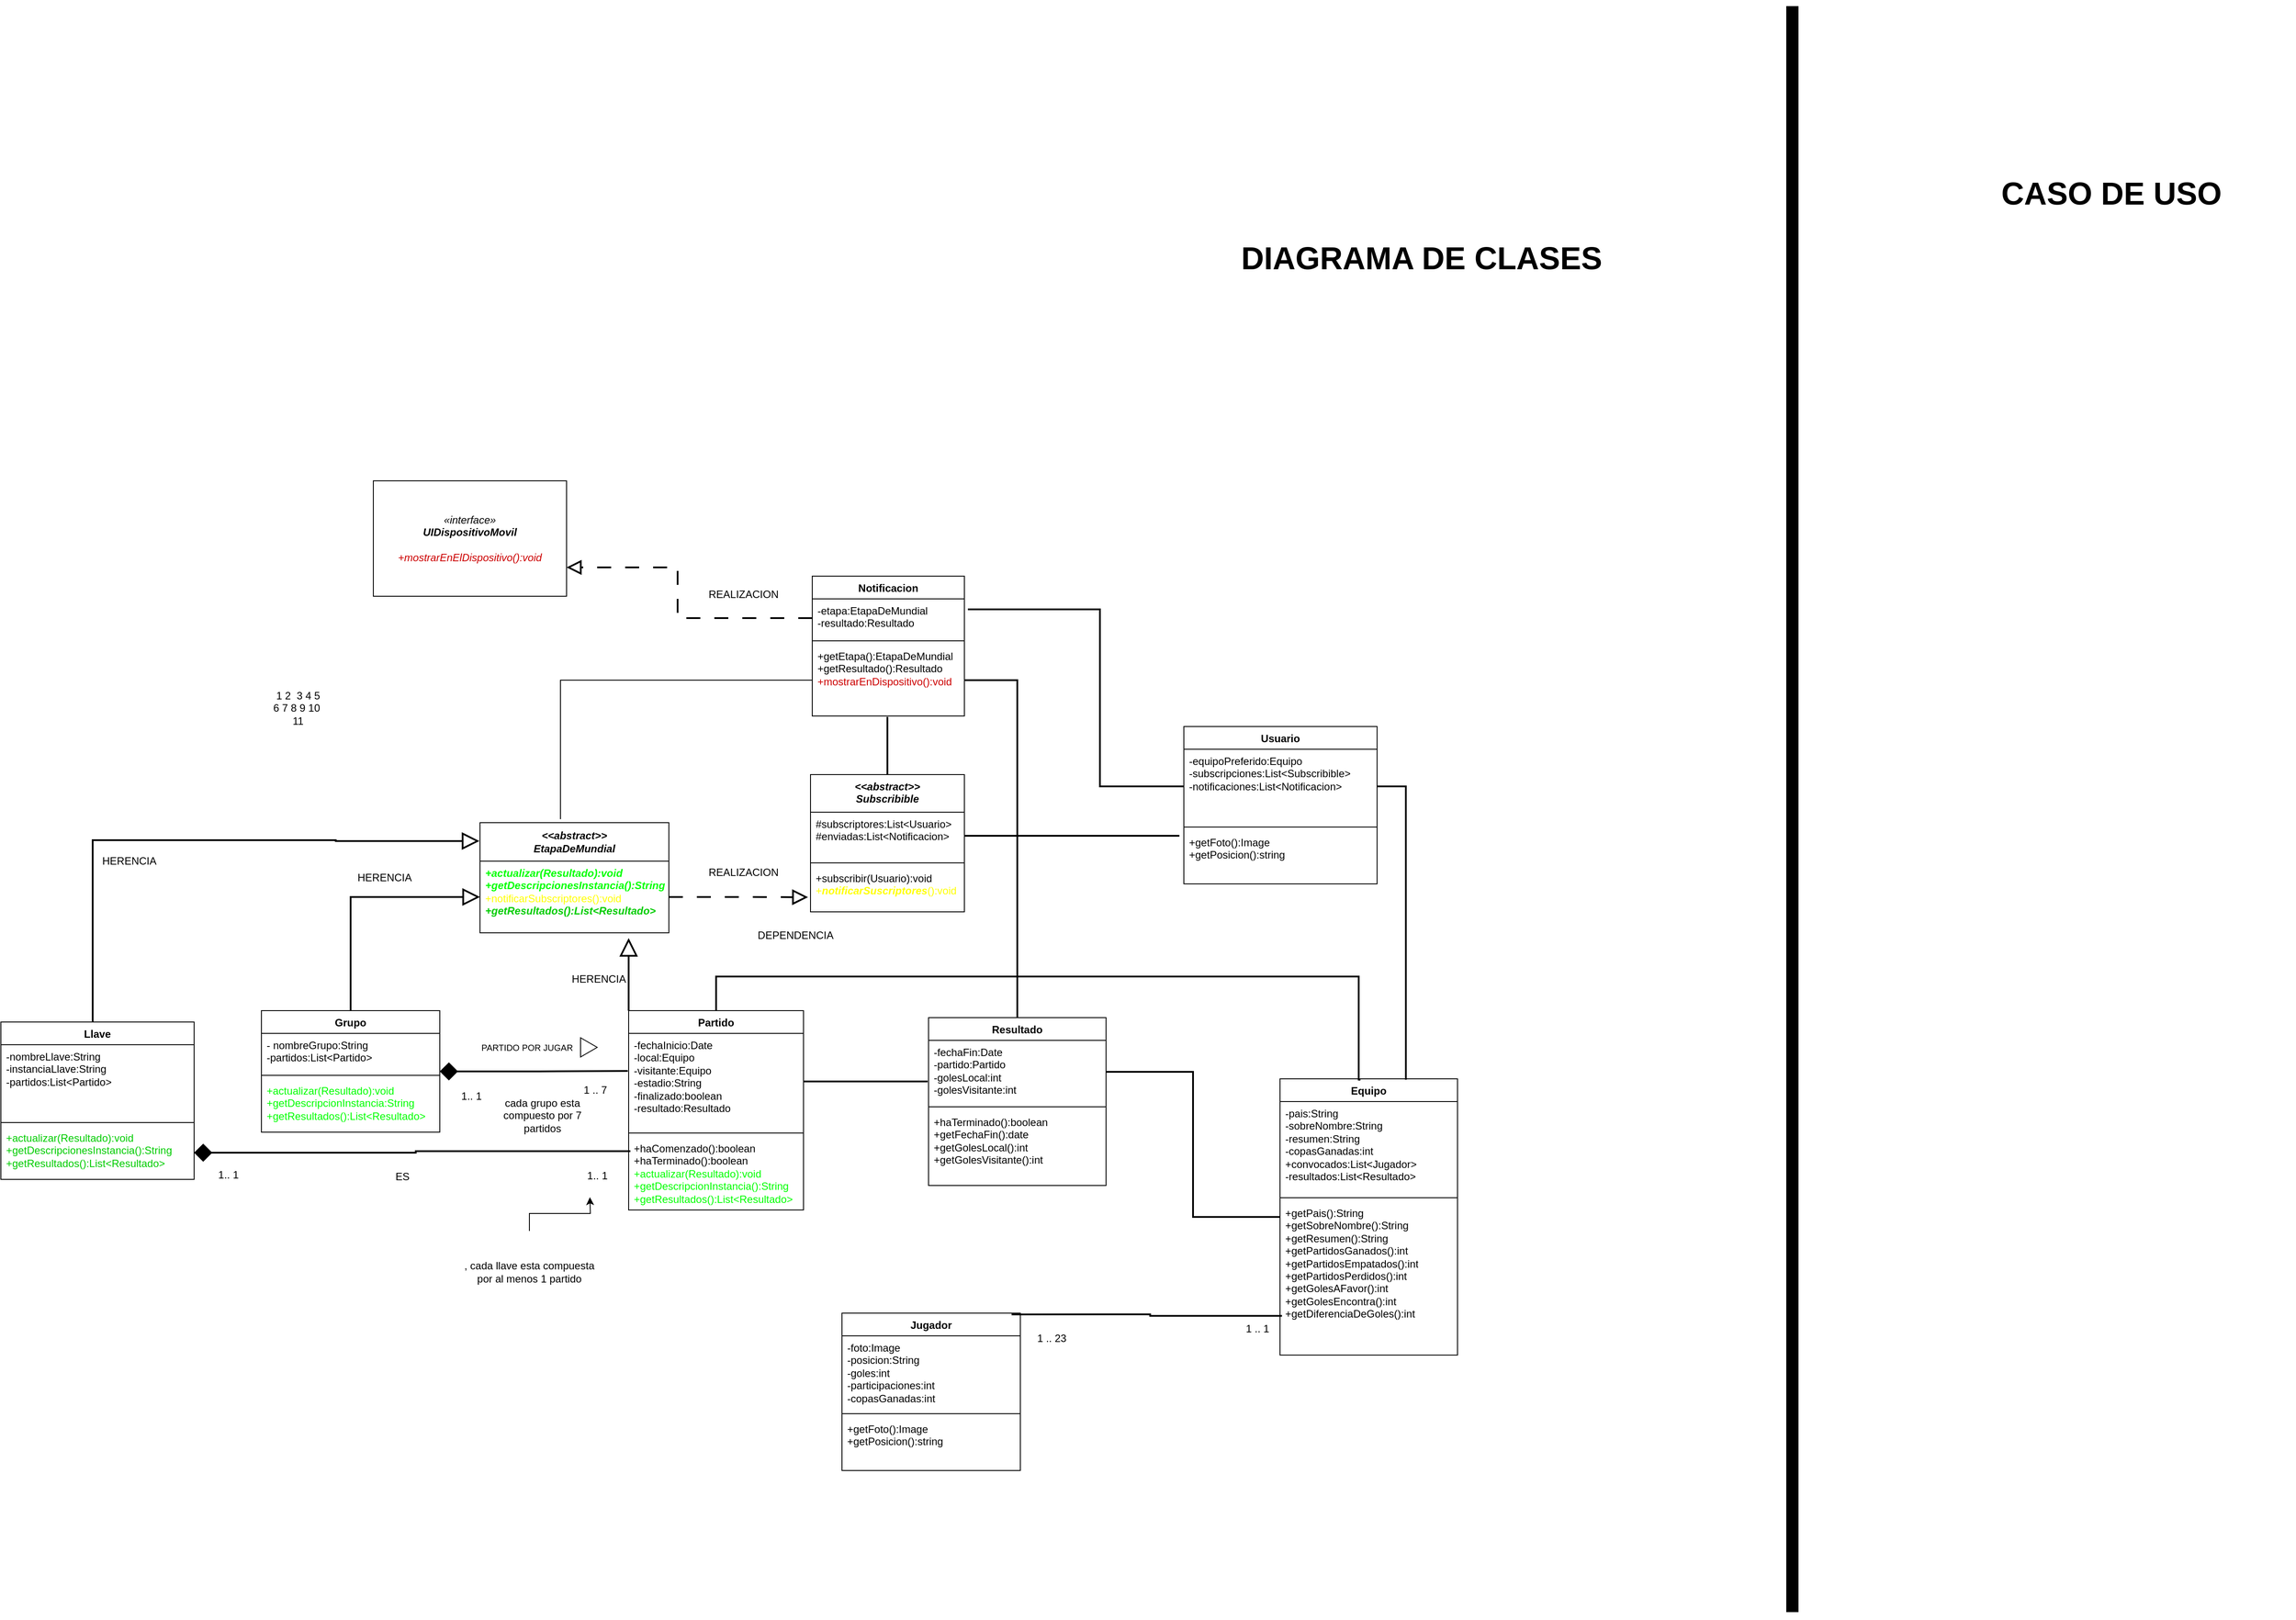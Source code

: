 <mxfile version="24.4.8" type="device">
  <diagram name="Página-1" id="Wuj_5LUhuQJWWhqGBDfL">
    <mxGraphModel dx="5919" dy="3279" grid="0" gridSize="10" guides="1" tooltips="1" connect="1" arrows="1" fold="1" page="1" pageScale="1" pageWidth="827" pageHeight="1169" math="0" shadow="0">
      <root>
        <mxCell id="0" />
        <mxCell id="1" parent="0" />
        <mxCell id="ITtJnmd2Fbd7r9fcGAtI-1" value="&lt;b&gt;&lt;font style=&quot;font-size: 36px;&quot;&gt;CASO DE USO&lt;/font&gt;&lt;/b&gt;" style="text;html=1;align=center;verticalAlign=middle;whiteSpace=wrap;rounded=0;" vertex="1" parent="1">
          <mxGeometry x="-244" y="-857" width="420" height="40" as="geometry" />
        </mxCell>
        <mxCell id="ITtJnmd2Fbd7r9fcGAtI-100" style="edgeStyle=orthogonalEdgeStyle;rounded=0;orthogonalLoop=1;jettySize=auto;html=1;entryX=0;entryY=0.5;entryDx=0;entryDy=0;endArrow=block;endFill=0;endSize=15;strokeWidth=2;" edge="1" parent="1" source="ITtJnmd2Fbd7r9fcGAtI-5" target="ITtJnmd2Fbd7r9fcGAtI-43">
          <mxGeometry relative="1" as="geometry" />
        </mxCell>
        <mxCell id="ITtJnmd2Fbd7r9fcGAtI-5" value="Grupo" style="swimlane;fontStyle=1;align=center;verticalAlign=top;childLayout=stackLayout;horizontal=1;startSize=26;horizontalStack=0;resizeParent=1;resizeParentMax=0;resizeLast=0;collapsible=1;marginBottom=0;whiteSpace=wrap;html=1;" vertex="1" parent="1">
          <mxGeometry x="-2150" y="98" width="204" height="139" as="geometry" />
        </mxCell>
        <mxCell id="ITtJnmd2Fbd7r9fcGAtI-6" value="- nombreGrupo:String&lt;div&gt;-partidos:List&amp;lt;Partido&amp;gt;&lt;/div&gt;" style="text;strokeColor=none;fillColor=none;align=left;verticalAlign=top;spacingLeft=4;spacingRight=4;overflow=hidden;rotatable=0;points=[[0,0.5],[1,0.5]];portConstraint=eastwest;whiteSpace=wrap;html=1;" vertex="1" parent="ITtJnmd2Fbd7r9fcGAtI-5">
          <mxGeometry y="26" width="204" height="44" as="geometry" />
        </mxCell>
        <mxCell id="ITtJnmd2Fbd7r9fcGAtI-7" value="" style="line;strokeWidth=1;fillColor=none;align=left;verticalAlign=middle;spacingTop=-1;spacingLeft=3;spacingRight=3;rotatable=0;labelPosition=right;points=[];portConstraint=eastwest;strokeColor=inherit;" vertex="1" parent="ITtJnmd2Fbd7r9fcGAtI-5">
          <mxGeometry y="70" width="204" height="8" as="geometry" />
        </mxCell>
        <mxCell id="ITtJnmd2Fbd7r9fcGAtI-8" value="&lt;font color=&quot;#00ff00&quot;&gt;+actualizar(Resultado):void&lt;/font&gt;&lt;div&gt;&lt;font color=&quot;#00ff00&quot;&gt;+getDescripcionInstancia:String&lt;/font&gt;&lt;/div&gt;&lt;div&gt;&lt;font color=&quot;#00ff00&quot;&gt;+getResultados():List&amp;lt;Resultado&amp;gt;&lt;/font&gt;&lt;/div&gt;" style="text;strokeColor=none;fillColor=none;align=left;verticalAlign=top;spacingLeft=4;spacingRight=4;overflow=hidden;rotatable=0;points=[[0,0.5],[1,0.5]];portConstraint=eastwest;whiteSpace=wrap;html=1;" vertex="1" parent="ITtJnmd2Fbd7r9fcGAtI-5">
          <mxGeometry y="78" width="204" height="61" as="geometry" />
        </mxCell>
        <mxCell id="ITtJnmd2Fbd7r9fcGAtI-9" value="Resultado" style="swimlane;fontStyle=1;align=center;verticalAlign=top;childLayout=stackLayout;horizontal=1;startSize=26;horizontalStack=0;resizeParent=1;resizeParentMax=0;resizeLast=0;collapsible=1;marginBottom=0;whiteSpace=wrap;html=1;" vertex="1" parent="1">
          <mxGeometry x="-1387" y="106" width="203" height="192" as="geometry" />
        </mxCell>
        <mxCell id="ITtJnmd2Fbd7r9fcGAtI-10" value="-fechaFin:Date&lt;div&gt;-partido:Partido&lt;/div&gt;&lt;div&gt;-golesLocal:int&lt;/div&gt;&lt;div&gt;-golesVisitante:int&lt;/div&gt;" style="text;strokeColor=none;fillColor=none;align=left;verticalAlign=top;spacingLeft=4;spacingRight=4;overflow=hidden;rotatable=0;points=[[0,0.5],[1,0.5]];portConstraint=eastwest;whiteSpace=wrap;html=1;" vertex="1" parent="ITtJnmd2Fbd7r9fcGAtI-9">
          <mxGeometry y="26" width="203" height="72" as="geometry" />
        </mxCell>
        <mxCell id="ITtJnmd2Fbd7r9fcGAtI-11" value="" style="line;strokeWidth=1;fillColor=none;align=left;verticalAlign=middle;spacingTop=-1;spacingLeft=3;spacingRight=3;rotatable=0;labelPosition=right;points=[];portConstraint=eastwest;strokeColor=inherit;" vertex="1" parent="ITtJnmd2Fbd7r9fcGAtI-9">
          <mxGeometry y="98" width="203" height="8" as="geometry" />
        </mxCell>
        <mxCell id="ITtJnmd2Fbd7r9fcGAtI-12" value="+haTerminado():boolean&lt;div&gt;+getFechaFin():date&lt;/div&gt;&lt;div&gt;+getGolesLocal():int&lt;/div&gt;&lt;div&gt;+getGolesVisitante():int&lt;/div&gt;" style="text;strokeColor=none;fillColor=none;align=left;verticalAlign=top;spacingLeft=4;spacingRight=4;overflow=hidden;rotatable=0;points=[[0,0.5],[1,0.5]];portConstraint=eastwest;whiteSpace=wrap;html=1;" vertex="1" parent="ITtJnmd2Fbd7r9fcGAtI-9">
          <mxGeometry y="106" width="203" height="86" as="geometry" />
        </mxCell>
        <mxCell id="ITtJnmd2Fbd7r9fcGAtI-13" value="Equipo" style="swimlane;fontStyle=1;align=center;verticalAlign=top;childLayout=stackLayout;horizontal=1;startSize=26;horizontalStack=0;resizeParent=1;resizeParentMax=0;resizeLast=0;collapsible=1;marginBottom=0;whiteSpace=wrap;html=1;" vertex="1" parent="1">
          <mxGeometry x="-985" y="176" width="203" height="316" as="geometry" />
        </mxCell>
        <mxCell id="ITtJnmd2Fbd7r9fcGAtI-14" value="-pais:String&lt;div&gt;-sobreNombre:String&lt;/div&gt;&lt;div&gt;-resumen:String&lt;/div&gt;&lt;div&gt;-copasGanadas:int&lt;/div&gt;&lt;div&gt;+convocados:List&amp;lt;Jugador&amp;gt;&lt;/div&gt;&lt;div&gt;-resultados:List&amp;lt;Resultado&amp;gt;&lt;/div&gt;" style="text;strokeColor=none;fillColor=none;align=left;verticalAlign=top;spacingLeft=4;spacingRight=4;overflow=hidden;rotatable=0;points=[[0,0.5],[1,0.5]];portConstraint=eastwest;whiteSpace=wrap;html=1;" vertex="1" parent="ITtJnmd2Fbd7r9fcGAtI-13">
          <mxGeometry y="26" width="203" height="106" as="geometry" />
        </mxCell>
        <mxCell id="ITtJnmd2Fbd7r9fcGAtI-15" value="" style="line;strokeWidth=1;fillColor=none;align=left;verticalAlign=middle;spacingTop=-1;spacingLeft=3;spacingRight=3;rotatable=0;labelPosition=right;points=[];portConstraint=eastwest;strokeColor=inherit;" vertex="1" parent="ITtJnmd2Fbd7r9fcGAtI-13">
          <mxGeometry y="132" width="203" height="8" as="geometry" />
        </mxCell>
        <mxCell id="ITtJnmd2Fbd7r9fcGAtI-16" value="+getPais():String&lt;div&gt;+getSobreNombre&lt;span style=&quot;background-color: initial;&quot;&gt;():String&lt;/span&gt;&lt;/div&gt;&lt;div&gt;&lt;span style=&quot;background-color: initial;&quot;&gt;+getResumen&lt;/span&gt;&lt;span style=&quot;background-color: initial;&quot;&gt;():String&lt;/span&gt;&lt;/div&gt;&lt;div&gt;&lt;span style=&quot;background-color: initial;&quot;&gt;+getPartidosGanados&lt;/span&gt;&lt;span style=&quot;background-color: initial;&quot;&gt;()&lt;/span&gt;&lt;span style=&quot;background-color: initial;&quot;&gt;:int&lt;/span&gt;&lt;/div&gt;&lt;div&gt;+getPartidosEmpatados&lt;span style=&quot;background-color: initial;&quot;&gt;():int&lt;/span&gt;&lt;/div&gt;&lt;div&gt;&lt;span style=&quot;background-color: initial;&quot;&gt;+getPartidosPerdidos&lt;/span&gt;&lt;span style=&quot;background-color: initial;&quot;&gt;():int&lt;/span&gt;&lt;/div&gt;&lt;div&gt;&lt;span style=&quot;background-color: initial;&quot;&gt;+getGolesAFavor():int&lt;/span&gt;&lt;/div&gt;&lt;div&gt;&lt;span style=&quot;background-color: initial;&quot;&gt;+getGolesEncontra():int&lt;/span&gt;&lt;/div&gt;&lt;div&gt;&lt;span style=&quot;background-color: initial;&quot;&gt;+getDiferenciaDeGoles():int&lt;/span&gt;&lt;/div&gt;" style="text;strokeColor=none;fillColor=none;align=left;verticalAlign=top;spacingLeft=4;spacingRight=4;overflow=hidden;rotatable=0;points=[[0,0.5],[1,0.5]];portConstraint=eastwest;whiteSpace=wrap;html=1;" vertex="1" parent="ITtJnmd2Fbd7r9fcGAtI-13">
          <mxGeometry y="140" width="203" height="176" as="geometry" />
        </mxCell>
        <mxCell id="ITtJnmd2Fbd7r9fcGAtI-17" value="Jugador" style="swimlane;fontStyle=1;align=center;verticalAlign=top;childLayout=stackLayout;horizontal=1;startSize=26;horizontalStack=0;resizeParent=1;resizeParentMax=0;resizeLast=0;collapsible=1;marginBottom=0;whiteSpace=wrap;html=1;" vertex="1" parent="1">
          <mxGeometry x="-1486" y="444" width="204" height="180" as="geometry" />
        </mxCell>
        <mxCell id="ITtJnmd2Fbd7r9fcGAtI-18" value="-foto:Image&lt;div&gt;-posicion:String&lt;/div&gt;&lt;div&gt;-goles:int&lt;/div&gt;&lt;div&gt;-participaciones:int&lt;/div&gt;&lt;div&gt;-copasGanadas:int&lt;/div&gt;" style="text;strokeColor=none;fillColor=none;align=left;verticalAlign=top;spacingLeft=4;spacingRight=4;overflow=hidden;rotatable=0;points=[[0,0.5],[1,0.5]];portConstraint=eastwest;whiteSpace=wrap;html=1;" vertex="1" parent="ITtJnmd2Fbd7r9fcGAtI-17">
          <mxGeometry y="26" width="204" height="85" as="geometry" />
        </mxCell>
        <mxCell id="ITtJnmd2Fbd7r9fcGAtI-19" value="" style="line;strokeWidth=1;fillColor=none;align=left;verticalAlign=middle;spacingTop=-1;spacingLeft=3;spacingRight=3;rotatable=0;labelPosition=right;points=[];portConstraint=eastwest;strokeColor=inherit;" vertex="1" parent="ITtJnmd2Fbd7r9fcGAtI-17">
          <mxGeometry y="111" width="204" height="8" as="geometry" />
        </mxCell>
        <mxCell id="ITtJnmd2Fbd7r9fcGAtI-20" value="+getFoto():Image&lt;div&gt;+getPosicion():string&lt;/div&gt;" style="text;strokeColor=none;fillColor=none;align=left;verticalAlign=top;spacingLeft=4;spacingRight=4;overflow=hidden;rotatable=0;points=[[0,0.5],[1,0.5]];portConstraint=eastwest;whiteSpace=wrap;html=1;" vertex="1" parent="ITtJnmd2Fbd7r9fcGAtI-17">
          <mxGeometry y="119" width="204" height="61" as="geometry" />
        </mxCell>
        <mxCell id="ITtJnmd2Fbd7r9fcGAtI-89" style="edgeStyle=orthogonalEdgeStyle;rounded=0;orthogonalLoop=1;jettySize=auto;html=1;entryX=0.453;entryY=0.003;entryDx=0;entryDy=0;entryPerimeter=0;endArrow=none;endFill=0;strokeWidth=2;" edge="1" parent="1" source="ITtJnmd2Fbd7r9fcGAtI-21" target="ITtJnmd2Fbd7r9fcGAtI-13">
          <mxGeometry relative="1" as="geometry">
            <mxPoint x="-895" y="41" as="targetPoint" />
            <Array as="points">
              <mxPoint x="-1630" y="59" />
              <mxPoint x="-895" y="59" />
            </Array>
          </mxGeometry>
        </mxCell>
        <mxCell id="ITtJnmd2Fbd7r9fcGAtI-101" style="edgeStyle=orthogonalEdgeStyle;rounded=0;orthogonalLoop=1;jettySize=auto;html=1;exitX=0;exitY=0;exitDx=0;exitDy=0;endArrow=block;endFill=0;endSize=16;strokeWidth=2;" edge="1" parent="1" source="ITtJnmd2Fbd7r9fcGAtI-21">
          <mxGeometry relative="1" as="geometry">
            <mxPoint x="-1730" y="15" as="targetPoint" />
          </mxGeometry>
        </mxCell>
        <mxCell id="ITtJnmd2Fbd7r9fcGAtI-21" value="Partido" style="swimlane;fontStyle=1;align=center;verticalAlign=top;childLayout=stackLayout;horizontal=1;startSize=26;horizontalStack=0;resizeParent=1;resizeParentMax=0;resizeLast=0;collapsible=1;marginBottom=0;whiteSpace=wrap;html=1;" vertex="1" parent="1">
          <mxGeometry x="-1730" y="98" width="200" height="228" as="geometry" />
        </mxCell>
        <mxCell id="ITtJnmd2Fbd7r9fcGAtI-22" value="-fechaInicio:Date&lt;div&gt;-local:Equipo&lt;/div&gt;&lt;div&gt;-visitante:Equipo&lt;/div&gt;&lt;div&gt;-estadio:String&lt;/div&gt;&lt;div&gt;-finalizado:boolean&lt;/div&gt;&lt;div&gt;-resultado:Resultado&lt;/div&gt;" style="text;strokeColor=none;fillColor=none;align=left;verticalAlign=top;spacingLeft=4;spacingRight=4;overflow=hidden;rotatable=0;points=[[0,0.5],[1,0.5]];portConstraint=eastwest;whiteSpace=wrap;html=1;" vertex="1" parent="ITtJnmd2Fbd7r9fcGAtI-21">
          <mxGeometry y="26" width="200" height="110" as="geometry" />
        </mxCell>
        <mxCell id="ITtJnmd2Fbd7r9fcGAtI-23" value="" style="line;strokeWidth=1;fillColor=none;align=left;verticalAlign=middle;spacingTop=-1;spacingLeft=3;spacingRight=3;rotatable=0;labelPosition=right;points=[];portConstraint=eastwest;strokeColor=inherit;" vertex="1" parent="ITtJnmd2Fbd7r9fcGAtI-21">
          <mxGeometry y="136" width="200" height="8" as="geometry" />
        </mxCell>
        <mxCell id="ITtJnmd2Fbd7r9fcGAtI-24" value="+haComenzado():boolean&lt;div&gt;+haTerminado():boolean&lt;/div&gt;&lt;div&gt;&lt;font color=&quot;#00ff00&quot;&gt;+actualizar(Resultado):void&lt;/font&gt;&lt;/div&gt;&lt;div&gt;&lt;font color=&quot;#00ff00&quot;&gt;+getDescripcionInstancia():String&lt;/font&gt;&lt;/div&gt;&lt;div&gt;&lt;font color=&quot;#00ff00&quot;&gt;+getResultados():List&amp;lt;Resultado&amp;gt;&lt;/font&gt;&lt;/div&gt;" style="text;strokeColor=none;fillColor=none;align=left;verticalAlign=top;spacingLeft=4;spacingRight=4;overflow=hidden;rotatable=0;points=[[0,0.5],[1,0.5]];portConstraint=eastwest;whiteSpace=wrap;html=1;" vertex="1" parent="ITtJnmd2Fbd7r9fcGAtI-21">
          <mxGeometry y="144" width="200" height="84" as="geometry" />
        </mxCell>
        <mxCell id="ITtJnmd2Fbd7r9fcGAtI-25" value="Usuario" style="swimlane;fontStyle=1;align=center;verticalAlign=top;childLayout=stackLayout;horizontal=1;startSize=26;horizontalStack=0;resizeParent=1;resizeParentMax=0;resizeLast=0;collapsible=1;marginBottom=0;whiteSpace=wrap;html=1;" vertex="1" parent="1">
          <mxGeometry x="-1095" y="-227" width="221" height="180" as="geometry" />
        </mxCell>
        <mxCell id="ITtJnmd2Fbd7r9fcGAtI-26" value="-equipoPreferido:Equipo&lt;div&gt;-subscripciones:List&amp;lt;Subscribible&amp;gt;&lt;/div&gt;&lt;div&gt;-notificaciones:List&amp;lt;Notificacion&amp;gt;&lt;/div&gt;" style="text;strokeColor=none;fillColor=none;align=left;verticalAlign=top;spacingLeft=4;spacingRight=4;overflow=hidden;rotatable=0;points=[[0,0.5],[1,0.5]];portConstraint=eastwest;whiteSpace=wrap;html=1;" vertex="1" parent="ITtJnmd2Fbd7r9fcGAtI-25">
          <mxGeometry y="26" width="221" height="85" as="geometry" />
        </mxCell>
        <mxCell id="ITtJnmd2Fbd7r9fcGAtI-27" value="" style="line;strokeWidth=1;fillColor=none;align=left;verticalAlign=middle;spacingTop=-1;spacingLeft=3;spacingRight=3;rotatable=0;labelPosition=right;points=[];portConstraint=eastwest;strokeColor=inherit;" vertex="1" parent="ITtJnmd2Fbd7r9fcGAtI-25">
          <mxGeometry y="111" width="221" height="8" as="geometry" />
        </mxCell>
        <mxCell id="ITtJnmd2Fbd7r9fcGAtI-28" value="+getFoto():Image&lt;div&gt;+getPosicion():string&lt;/div&gt;" style="text;strokeColor=none;fillColor=none;align=left;verticalAlign=top;spacingLeft=4;spacingRight=4;overflow=hidden;rotatable=0;points=[[0,0.5],[1,0.5]];portConstraint=eastwest;whiteSpace=wrap;html=1;" vertex="1" parent="ITtJnmd2Fbd7r9fcGAtI-25">
          <mxGeometry y="119" width="221" height="61" as="geometry" />
        </mxCell>
        <mxCell id="ITtJnmd2Fbd7r9fcGAtI-29" value="Notificacion" style="swimlane;fontStyle=1;align=center;verticalAlign=top;childLayout=stackLayout;horizontal=1;startSize=26;horizontalStack=0;resizeParent=1;resizeParentMax=0;resizeLast=0;collapsible=1;marginBottom=0;whiteSpace=wrap;html=1;" vertex="1" parent="1">
          <mxGeometry x="-1520" y="-399" width="174" height="160" as="geometry" />
        </mxCell>
        <mxCell id="ITtJnmd2Fbd7r9fcGAtI-30" value="-etapa:EtapaDeMundial&lt;div&gt;-resultado:Resultado&lt;/div&gt;" style="text;strokeColor=none;fillColor=none;align=left;verticalAlign=top;spacingLeft=4;spacingRight=4;overflow=hidden;rotatable=0;points=[[0,0.5],[1,0.5]];portConstraint=eastwest;whiteSpace=wrap;html=1;" vertex="1" parent="ITtJnmd2Fbd7r9fcGAtI-29">
          <mxGeometry y="26" width="174" height="44" as="geometry" />
        </mxCell>
        <mxCell id="ITtJnmd2Fbd7r9fcGAtI-31" value="" style="line;strokeWidth=1;fillColor=none;align=left;verticalAlign=middle;spacingTop=-1;spacingLeft=3;spacingRight=3;rotatable=0;labelPosition=right;points=[];portConstraint=eastwest;strokeColor=inherit;" vertex="1" parent="ITtJnmd2Fbd7r9fcGAtI-29">
          <mxGeometry y="70" width="174" height="8" as="geometry" />
        </mxCell>
        <mxCell id="ITtJnmd2Fbd7r9fcGAtI-32" value="+getEtapa():EtapaDeMundial&lt;div&gt;+getResultado():Resultado&lt;/div&gt;&lt;div&gt;&lt;font color=&quot;#cc0000&quot;&gt;+mostrarEnDispositivo():void&lt;/font&gt;&lt;/div&gt;" style="text;strokeColor=none;fillColor=none;align=left;verticalAlign=top;spacingLeft=4;spacingRight=4;overflow=hidden;rotatable=0;points=[[0,0.5],[1,0.5]];portConstraint=eastwest;whiteSpace=wrap;html=1;" vertex="1" parent="ITtJnmd2Fbd7r9fcGAtI-29">
          <mxGeometry y="78" width="174" height="82" as="geometry" />
        </mxCell>
        <mxCell id="ITtJnmd2Fbd7r9fcGAtI-33" value="&lt;div&gt;&lt;i&gt;&amp;lt;&amp;lt;abstract&amp;gt;&amp;gt;&lt;/i&gt;&lt;/div&gt;&lt;i&gt;Subscribible&lt;/i&gt;" style="swimlane;fontStyle=1;align=center;verticalAlign=top;childLayout=stackLayout;horizontal=1;startSize=43;horizontalStack=0;resizeParent=1;resizeParentMax=0;resizeLast=0;collapsible=1;marginBottom=0;whiteSpace=wrap;html=1;" vertex="1" parent="1">
          <mxGeometry x="-1522" y="-172" width="176" height="157" as="geometry" />
        </mxCell>
        <mxCell id="ITtJnmd2Fbd7r9fcGAtI-34" value="#subscriptores:List&amp;lt;Usuario&amp;gt;&lt;div&gt;#enviadas:List&amp;lt;Notificacion&amp;gt;&lt;/div&gt;" style="text;strokeColor=none;fillColor=none;align=left;verticalAlign=top;spacingLeft=4;spacingRight=4;overflow=hidden;rotatable=0;points=[[0,0.5],[1,0.5]];portConstraint=eastwest;whiteSpace=wrap;html=1;" vertex="1" parent="ITtJnmd2Fbd7r9fcGAtI-33">
          <mxGeometry y="43" width="176" height="54" as="geometry" />
        </mxCell>
        <mxCell id="ITtJnmd2Fbd7r9fcGAtI-35" value="" style="line;strokeWidth=1;fillColor=none;align=left;verticalAlign=middle;spacingTop=-1;spacingLeft=3;spacingRight=3;rotatable=0;labelPosition=right;points=[];portConstraint=eastwest;strokeColor=inherit;" vertex="1" parent="ITtJnmd2Fbd7r9fcGAtI-33">
          <mxGeometry y="97" width="176" height="8" as="geometry" />
        </mxCell>
        <mxCell id="ITtJnmd2Fbd7r9fcGAtI-36" value="+subscribir(Usuario):void&lt;div&gt;&lt;font color=&quot;#ffff00&quot;&gt;+&lt;i&gt;&lt;b&gt;notificarSuscriptores&lt;/b&gt;&lt;/i&gt;():void&lt;/font&gt;&lt;/div&gt;" style="text;strokeColor=none;fillColor=none;align=left;verticalAlign=top;spacingLeft=4;spacingRight=4;overflow=hidden;rotatable=0;points=[[0,0.5],[1,0.5]];portConstraint=eastwest;whiteSpace=wrap;html=1;" vertex="1" parent="ITtJnmd2Fbd7r9fcGAtI-33">
          <mxGeometry y="105" width="176" height="52" as="geometry" />
        </mxCell>
        <mxCell id="ITtJnmd2Fbd7r9fcGAtI-42" value="&lt;div&gt;&lt;b&gt;&lt;i&gt;&amp;lt;&amp;lt;abstract&amp;gt;&amp;gt;&lt;/i&gt;&lt;/b&gt;&lt;/div&gt;&lt;b&gt;&lt;i&gt;EtapaDeMundial&lt;/i&gt;&lt;/b&gt;" style="swimlane;fontStyle=0;childLayout=stackLayout;horizontal=1;startSize=44;fillColor=none;horizontalStack=0;resizeParent=1;resizeParentMax=0;resizeLast=0;collapsible=1;marginBottom=0;whiteSpace=wrap;html=1;" vertex="1" parent="1">
          <mxGeometry x="-1900" y="-117" width="216" height="126" as="geometry" />
        </mxCell>
        <mxCell id="ITtJnmd2Fbd7r9fcGAtI-43" value="&lt;b&gt;&lt;i&gt;&lt;font color=&quot;#00ff00&quot;&gt;+actualizar(Resultado):void&lt;/font&gt;&lt;/i&gt;&lt;/b&gt;&lt;div&gt;&lt;b&gt;&lt;i&gt;&lt;font color=&quot;#00ff00&quot;&gt;+getDescripcionesInstancia():String&lt;/font&gt;&lt;/i&gt;&lt;/b&gt;&lt;/div&gt;&lt;div&gt;&lt;font color=&quot;#ffff00&quot;&gt;+notificarSubscriptores():void&lt;/font&gt;&lt;/div&gt;&lt;div&gt;&lt;b&gt;&lt;i&gt;&lt;font color=&quot;#00cc00&quot;&gt;+getResultados():List&amp;lt;Resultado&amp;gt;&lt;/font&gt;&lt;/i&gt;&lt;/b&gt;&lt;/div&gt;" style="text;strokeColor=none;fillColor=none;align=left;verticalAlign=top;spacingLeft=4;spacingRight=4;overflow=hidden;rotatable=0;points=[[0,0.5],[1,0.5]];portConstraint=eastwest;whiteSpace=wrap;html=1;" vertex="1" parent="ITtJnmd2Fbd7r9fcGAtI-42">
          <mxGeometry y="44" width="216" height="82" as="geometry" />
        </mxCell>
        <mxCell id="ITtJnmd2Fbd7r9fcGAtI-117" style="edgeStyle=orthogonalEdgeStyle;rounded=0;orthogonalLoop=1;jettySize=auto;html=1;entryX=-0.003;entryY=0.167;entryDx=0;entryDy=0;entryPerimeter=0;strokeWidth=2;endArrow=block;endFill=0;endSize=15;" edge="1" parent="1" source="ITtJnmd2Fbd7r9fcGAtI-47" target="ITtJnmd2Fbd7r9fcGAtI-42">
          <mxGeometry relative="1" as="geometry">
            <mxPoint x="-2065" y="-131" as="targetPoint" />
            <Array as="points">
              <mxPoint x="-2343" y="-97" />
              <mxPoint x="-2065" y="-97" />
              <mxPoint x="-2065" y="-96" />
            </Array>
          </mxGeometry>
        </mxCell>
        <mxCell id="ITtJnmd2Fbd7r9fcGAtI-47" value="Llave" style="swimlane;fontStyle=1;align=center;verticalAlign=top;childLayout=stackLayout;horizontal=1;startSize=26;horizontalStack=0;resizeParent=1;resizeParentMax=0;resizeLast=0;collapsible=1;marginBottom=0;whiteSpace=wrap;html=1;" vertex="1" parent="1">
          <mxGeometry x="-2448" y="111" width="221" height="180" as="geometry" />
        </mxCell>
        <mxCell id="ITtJnmd2Fbd7r9fcGAtI-48" value="-nombreLlave:String&lt;div&gt;-instanciaLlave:String&lt;/div&gt;&lt;div&gt;-partidos:List&amp;lt;Partido&amp;gt;&lt;/div&gt;&lt;div&gt;&lt;br&gt;&lt;/div&gt;" style="text;strokeColor=none;fillColor=none;align=left;verticalAlign=top;spacingLeft=4;spacingRight=4;overflow=hidden;rotatable=0;points=[[0,0.5],[1,0.5]];portConstraint=eastwest;whiteSpace=wrap;html=1;" vertex="1" parent="ITtJnmd2Fbd7r9fcGAtI-47">
          <mxGeometry y="26" width="221" height="85" as="geometry" />
        </mxCell>
        <mxCell id="ITtJnmd2Fbd7r9fcGAtI-49" value="" style="line;strokeWidth=1;fillColor=none;align=left;verticalAlign=middle;spacingTop=-1;spacingLeft=3;spacingRight=3;rotatable=0;labelPosition=right;points=[];portConstraint=eastwest;strokeColor=inherit;" vertex="1" parent="ITtJnmd2Fbd7r9fcGAtI-47">
          <mxGeometry y="111" width="221" height="8" as="geometry" />
        </mxCell>
        <mxCell id="ITtJnmd2Fbd7r9fcGAtI-50" value="&lt;font color=&quot;#00cc00&quot;&gt;+actualizar(Resultado):void&lt;/font&gt;&lt;div&gt;&lt;div&gt;&lt;font color=&quot;#00cc00&quot;&gt;+getDescripcionesInstancia():String&lt;/font&gt;&lt;/div&gt;&lt;/div&gt;&lt;div&gt;&lt;font color=&quot;#00cc00&quot;&gt;+getResultados():List&amp;lt;Resultado&amp;gt;&lt;/font&gt;&lt;/div&gt;" style="text;strokeColor=none;fillColor=none;align=left;verticalAlign=top;spacingLeft=4;spacingRight=4;overflow=hidden;rotatable=0;points=[[0,0.5],[1,0.5]];portConstraint=eastwest;whiteSpace=wrap;html=1;" vertex="1" parent="ITtJnmd2Fbd7r9fcGAtI-47">
          <mxGeometry y="119" width="221" height="61" as="geometry" />
        </mxCell>
        <mxCell id="ITtJnmd2Fbd7r9fcGAtI-41" value="&lt;i&gt;«interface»&lt;br&gt;&lt;/i&gt;&lt;b&gt;&lt;i&gt;UIDispositivoMovil&lt;/i&gt;&lt;/b&gt;&lt;div&gt;&lt;b&gt;&lt;br&gt;&lt;/b&gt;&lt;/div&gt;&lt;div&gt;&lt;i style=&quot;&quot;&gt;&lt;font color=&quot;#cc0000&quot;&gt;+mostrarEnElDispositivo():void&lt;/font&gt;&lt;/i&gt;&lt;/div&gt;" style="html=1;whiteSpace=wrap;" vertex="1" parent="1">
          <mxGeometry x="-2022" y="-508" width="221" height="132" as="geometry" />
        </mxCell>
        <mxCell id="ITtJnmd2Fbd7r9fcGAtI-86" style="edgeStyle=orthogonalEdgeStyle;rounded=0;orthogonalLoop=1;jettySize=auto;html=1;endArrow=none;endFill=0;endSize=7;strokeWidth=2;" edge="1" parent="1" source="ITtJnmd2Fbd7r9fcGAtI-10" target="ITtJnmd2Fbd7r9fcGAtI-13">
          <mxGeometry relative="1" as="geometry" />
        </mxCell>
        <mxCell id="ITtJnmd2Fbd7r9fcGAtI-87" style="edgeStyle=orthogonalEdgeStyle;rounded=0;orthogonalLoop=1;jettySize=auto;html=1;entryX=0.011;entryY=0.745;entryDx=0;entryDy=0;entryPerimeter=0;strokeWidth=2;endArrow=none;endFill=0;exitX=0.951;exitY=0.008;exitDx=0;exitDy=0;exitPerimeter=0;" edge="1" parent="1" source="ITtJnmd2Fbd7r9fcGAtI-17" target="ITtJnmd2Fbd7r9fcGAtI-16">
          <mxGeometry relative="1" as="geometry">
            <mxPoint x="-1282.06" y="447" as="sourcePoint" />
            <mxPoint x="-987" y="448.02" as="targetPoint" />
          </mxGeometry>
        </mxCell>
        <mxCell id="ITtJnmd2Fbd7r9fcGAtI-88" style="edgeStyle=orthogonalEdgeStyle;rounded=0;orthogonalLoop=1;jettySize=auto;html=1;entryX=-0.005;entryY=0.653;entryDx=0;entryDy=0;entryPerimeter=0;endArrow=none;endFill=0;strokeWidth=2;" edge="1" parent="1" source="ITtJnmd2Fbd7r9fcGAtI-22" target="ITtJnmd2Fbd7r9fcGAtI-10">
          <mxGeometry relative="1" as="geometry" />
        </mxCell>
        <mxCell id="ITtJnmd2Fbd7r9fcGAtI-90" style="edgeStyle=orthogonalEdgeStyle;rounded=0;orthogonalLoop=1;jettySize=auto;html=1;entryX=0.426;entryY=-0.032;entryDx=0;entryDy=0;entryPerimeter=0;endArrow=none;endFill=0;" edge="1" parent="1" source="ITtJnmd2Fbd7r9fcGAtI-32" target="ITtJnmd2Fbd7r9fcGAtI-42">
          <mxGeometry relative="1" as="geometry" />
        </mxCell>
        <mxCell id="ITtJnmd2Fbd7r9fcGAtI-91" style="edgeStyle=orthogonalEdgeStyle;rounded=0;orthogonalLoop=1;jettySize=auto;html=1;strokeWidth=2;endArrow=none;endFill=0;" edge="1" parent="1" source="ITtJnmd2Fbd7r9fcGAtI-32" target="ITtJnmd2Fbd7r9fcGAtI-9">
          <mxGeometry relative="1" as="geometry" />
        </mxCell>
        <mxCell id="ITtJnmd2Fbd7r9fcGAtI-92" style="edgeStyle=orthogonalEdgeStyle;rounded=0;orthogonalLoop=1;jettySize=auto;html=1;entryX=1;entryY=0.75;entryDx=0;entryDy=0;startArrow=none;startFill=0;dashed=1;dashPattern=8 8;endSize=12;strokeWidth=2;endArrow=block;endFill=0;" edge="1" parent="1" source="ITtJnmd2Fbd7r9fcGAtI-30" target="ITtJnmd2Fbd7r9fcGAtI-41">
          <mxGeometry relative="1" as="geometry">
            <Array as="points">
              <mxPoint x="-1674" y="-351" />
              <mxPoint x="-1674" y="-409" />
            </Array>
          </mxGeometry>
        </mxCell>
        <mxCell id="ITtJnmd2Fbd7r9fcGAtI-94" style="edgeStyle=orthogonalEdgeStyle;rounded=0;orthogonalLoop=1;jettySize=auto;html=1;entryX=-0.023;entryY=0.098;entryDx=0;entryDy=0;entryPerimeter=0;endArrow=none;endFill=0;strokeWidth=2;" edge="1" parent="1" source="ITtJnmd2Fbd7r9fcGAtI-34" target="ITtJnmd2Fbd7r9fcGAtI-28">
          <mxGeometry relative="1" as="geometry" />
        </mxCell>
        <mxCell id="ITtJnmd2Fbd7r9fcGAtI-95" style="edgeStyle=orthogonalEdgeStyle;rounded=0;orthogonalLoop=1;jettySize=auto;html=1;entryX=1.023;entryY=0.273;entryDx=0;entryDy=0;entryPerimeter=0;strokeWidth=2;endArrow=none;endFill=0;" edge="1" parent="1" source="ITtJnmd2Fbd7r9fcGAtI-26" target="ITtJnmd2Fbd7r9fcGAtI-30">
          <mxGeometry relative="1" as="geometry">
            <mxPoint x="-1192" y="-367" as="targetPoint" />
            <Array as="points">
              <mxPoint x="-1191" y="-158" />
              <mxPoint x="-1191" y="-361" />
            </Array>
          </mxGeometry>
        </mxCell>
        <mxCell id="ITtJnmd2Fbd7r9fcGAtI-96" style="edgeStyle=orthogonalEdgeStyle;rounded=0;orthogonalLoop=1;jettySize=auto;html=1;strokeWidth=2;endArrow=none;endFill=0;entryX=0.709;entryY=0.003;entryDx=0;entryDy=0;entryPerimeter=0;" edge="1" parent="1" source="ITtJnmd2Fbd7r9fcGAtI-26" target="ITtJnmd2Fbd7r9fcGAtI-13">
          <mxGeometry relative="1" as="geometry">
            <mxPoint x="-841" y="171" as="targetPoint" />
          </mxGeometry>
        </mxCell>
        <mxCell id="ITtJnmd2Fbd7r9fcGAtI-97" style="edgeStyle=orthogonalEdgeStyle;rounded=0;orthogonalLoop=1;jettySize=auto;html=1;entryX=-0.005;entryY=0.391;entryDx=0;entryDy=0;entryPerimeter=0;strokeWidth=2;endArrow=none;endFill=0;startArrow=diamond;startFill=1;startSize=16;" edge="1" parent="1" source="ITtJnmd2Fbd7r9fcGAtI-5" target="ITtJnmd2Fbd7r9fcGAtI-22">
          <mxGeometry relative="1" as="geometry" />
        </mxCell>
        <mxCell id="ITtJnmd2Fbd7r9fcGAtI-102" value="DEPENDENCIA" style="text;html=1;align=center;verticalAlign=middle;whiteSpace=wrap;rounded=0;" vertex="1" parent="1">
          <mxGeometry x="-1569" y="-3" width="60" height="30" as="geometry" />
        </mxCell>
        <mxCell id="ITtJnmd2Fbd7r9fcGAtI-103" value="HERENCIA" style="text;html=1;align=center;verticalAlign=middle;whiteSpace=wrap;rounded=0;" vertex="1" parent="1">
          <mxGeometry x="-2039" y="-69" width="60" height="30" as="geometry" />
        </mxCell>
        <mxCell id="ITtJnmd2Fbd7r9fcGAtI-104" value="HERENCIA" style="text;html=1;align=center;verticalAlign=middle;whiteSpace=wrap;rounded=0;" vertex="1" parent="1">
          <mxGeometry x="-1794" y="47" width="60" height="30" as="geometry" />
        </mxCell>
        <mxCell id="ITtJnmd2Fbd7r9fcGAtI-105" value="REALIZACION" style="text;html=1;align=center;verticalAlign=middle;whiteSpace=wrap;rounded=0;" vertex="1" parent="1">
          <mxGeometry x="-1644" y="-396" width="91" height="36" as="geometry" />
        </mxCell>
        <mxCell id="ITtJnmd2Fbd7r9fcGAtI-107" style="edgeStyle=orthogonalEdgeStyle;rounded=0;orthogonalLoop=1;jettySize=auto;html=1;entryX=0.494;entryY=1.012;entryDx=0;entryDy=0;entryPerimeter=0;strokeWidth=2;endArrow=none;endFill=0;" edge="1" parent="1" source="ITtJnmd2Fbd7r9fcGAtI-33" target="ITtJnmd2Fbd7r9fcGAtI-32">
          <mxGeometry relative="1" as="geometry" />
        </mxCell>
        <mxCell id="ITtJnmd2Fbd7r9fcGAtI-108" value="1 2&amp;nbsp; 3 4 5 6 7 8 9 10&amp;nbsp; 11" style="text;html=1;align=center;verticalAlign=middle;whiteSpace=wrap;rounded=0;" vertex="1" parent="1">
          <mxGeometry x="-2138" y="-263" width="60" height="30" as="geometry" />
        </mxCell>
        <mxCell id="ITtJnmd2Fbd7r9fcGAtI-119" value="HERENCIA" style="text;html=1;align=center;verticalAlign=middle;whiteSpace=wrap;rounded=0;" vertex="1" parent="1">
          <mxGeometry x="-2331" y="-88" width="60" height="30" as="geometry" />
        </mxCell>
        <mxCell id="ITtJnmd2Fbd7r9fcGAtI-120" style="edgeStyle=orthogonalEdgeStyle;rounded=0;orthogonalLoop=1;jettySize=auto;html=1;exitX=1;exitY=0.5;exitDx=0;exitDy=0;entryX=0.01;entryY=0.2;entryDx=0;entryDy=0;entryPerimeter=0;strokeWidth=2;endArrow=none;endFill=0;startArrow=diamond;startFill=1;startSize=16;" edge="1" parent="1" source="ITtJnmd2Fbd7r9fcGAtI-50" target="ITtJnmd2Fbd7r9fcGAtI-24">
          <mxGeometry relative="1" as="geometry">
            <mxPoint x="-1737.474" y="260.895" as="targetPoint" />
          </mxGeometry>
        </mxCell>
        <mxCell id="ITtJnmd2Fbd7r9fcGAtI-121" value="ES&amp;nbsp;" style="text;html=1;align=center;verticalAlign=middle;whiteSpace=wrap;rounded=0;" vertex="1" parent="1">
          <mxGeometry x="-2074" y="275.5" width="174" height="25" as="geometry" />
        </mxCell>
        <mxCell id="ITtJnmd2Fbd7r9fcGAtI-122" value="&lt;font style=&quot;font-size: 10px;&quot;&gt;PARTIDO POR JUGAR&lt;/font&gt;" style="text;html=1;align=center;verticalAlign=middle;whiteSpace=wrap;rounded=0;" vertex="1" parent="1">
          <mxGeometry x="-1917" y="119" width="142" height="42" as="geometry" />
        </mxCell>
        <mxCell id="ITtJnmd2Fbd7r9fcGAtI-123" style="edgeStyle=orthogonalEdgeStyle;rounded=0;orthogonalLoop=1;jettySize=auto;html=1;entryX=-0.016;entryY=0.678;entryDx=0;entryDy=0;entryPerimeter=0;dashed=1;dashPattern=8 8;endArrow=block;endFill=0;strokeWidth=2;endSize=13;" edge="1" parent="1" source="ITtJnmd2Fbd7r9fcGAtI-43" target="ITtJnmd2Fbd7r9fcGAtI-36">
          <mxGeometry relative="1" as="geometry" />
        </mxCell>
        <mxCell id="ITtJnmd2Fbd7r9fcGAtI-124" value="1 .. 7" style="text;html=1;align=center;verticalAlign=middle;whiteSpace=wrap;rounded=0;" vertex="1" parent="1">
          <mxGeometry x="-1798" y="174" width="60" height="30" as="geometry" />
        </mxCell>
        <mxCell id="ITtJnmd2Fbd7r9fcGAtI-125" value="1 .. 1&amp;nbsp;" style="text;html=1;align=center;verticalAlign=middle;whiteSpace=wrap;rounded=0;" vertex="1" parent="1">
          <mxGeometry x="-1039" y="447" width="60" height="30" as="geometry" />
        </mxCell>
        <mxCell id="ITtJnmd2Fbd7r9fcGAtI-126" value="1 .. 23" style="text;html=1;align=center;verticalAlign=middle;whiteSpace=wrap;rounded=0;" vertex="1" parent="1">
          <mxGeometry x="-1276" y="458" width="60" height="30" as="geometry" />
        </mxCell>
        <mxCell id="ITtJnmd2Fbd7r9fcGAtI-127" value="1.. 1&amp;nbsp;" style="text;html=1;align=center;verticalAlign=middle;whiteSpace=wrap;rounded=0;" vertex="1" parent="1">
          <mxGeometry x="-1794" y="272" width="60" height="30" as="geometry" />
        </mxCell>
        <mxCell id="ITtJnmd2Fbd7r9fcGAtI-128" value="1.. 1&amp;nbsp;" style="text;html=1;align=center;verticalAlign=middle;whiteSpace=wrap;rounded=0;" vertex="1" parent="1">
          <mxGeometry x="-2216" y="270.5" width="60" height="30" as="geometry" />
        </mxCell>
        <mxCell id="ITtJnmd2Fbd7r9fcGAtI-129" value="1.. 1&amp;nbsp;" style="text;html=1;align=center;verticalAlign=middle;whiteSpace=wrap;rounded=0;" vertex="1" parent="1">
          <mxGeometry x="-1938" y="181" width="60" height="30" as="geometry" />
        </mxCell>
        <mxCell id="ITtJnmd2Fbd7r9fcGAtI-132" style="edgeStyle=orthogonalEdgeStyle;rounded=0;orthogonalLoop=1;jettySize=auto;html=1;" edge="1" parent="1" source="ITtJnmd2Fbd7r9fcGAtI-130">
          <mxGeometry relative="1" as="geometry">
            <mxPoint x="-1774.316" y="311.421" as="targetPoint" />
          </mxGeometry>
        </mxCell>
        <mxCell id="ITtJnmd2Fbd7r9fcGAtI-130" value=", cada llave esta compuesta&lt;br/&gt;por al menos 1 partido" style="text;html=1;align=center;verticalAlign=middle;whiteSpace=wrap;rounded=0;" vertex="1" parent="1">
          <mxGeometry x="-1961" y="350" width="235" height="94" as="geometry" />
        </mxCell>
        <mxCell id="ITtJnmd2Fbd7r9fcGAtI-131" value="" style="triangle;whiteSpace=wrap;html=1;" vertex="1" parent="1">
          <mxGeometry x="-1785" y="129" width="19" height="22" as="geometry" />
        </mxCell>
        <mxCell id="ITtJnmd2Fbd7r9fcGAtI-133" value="cada grupo esta compuesto por 7 partidos " style="text;html=1;align=center;verticalAlign=middle;whiteSpace=wrap;rounded=0;" vertex="1" parent="1">
          <mxGeometry x="-1896" y="211" width="135" height="13" as="geometry" />
        </mxCell>
        <mxCell id="ITtJnmd2Fbd7r9fcGAtI-134" value="REALIZACION" style="text;html=1;align=center;verticalAlign=middle;whiteSpace=wrap;rounded=0;" vertex="1" parent="1">
          <mxGeometry x="-1644" y="-78" width="91" height="36" as="geometry" />
        </mxCell>
        <mxCell id="ITtJnmd2Fbd7r9fcGAtI-136" value="&lt;b&gt;&lt;font style=&quot;font-size: 36px;&quot;&gt;DIAGRAMA DE CLASES&lt;/font&gt;&lt;/b&gt;" style="text;html=1;align=center;verticalAlign=middle;whiteSpace=wrap;rounded=0;strokeWidth=7;dashed=1;" vertex="1" parent="1">
          <mxGeometry x="-1033" y="-783" width="420" height="40" as="geometry" />
        </mxCell>
        <mxCell id="ITtJnmd2Fbd7r9fcGAtI-137" value="" style="endArrow=none;html=1;rounded=0;strokeWidth=14;" edge="1" parent="1">
          <mxGeometry width="50" height="50" relative="1" as="geometry">
            <mxPoint x="-399" y="786" as="sourcePoint" />
            <mxPoint x="-399" y="-1051" as="targetPoint" />
          </mxGeometry>
        </mxCell>
      </root>
    </mxGraphModel>
  </diagram>
</mxfile>
